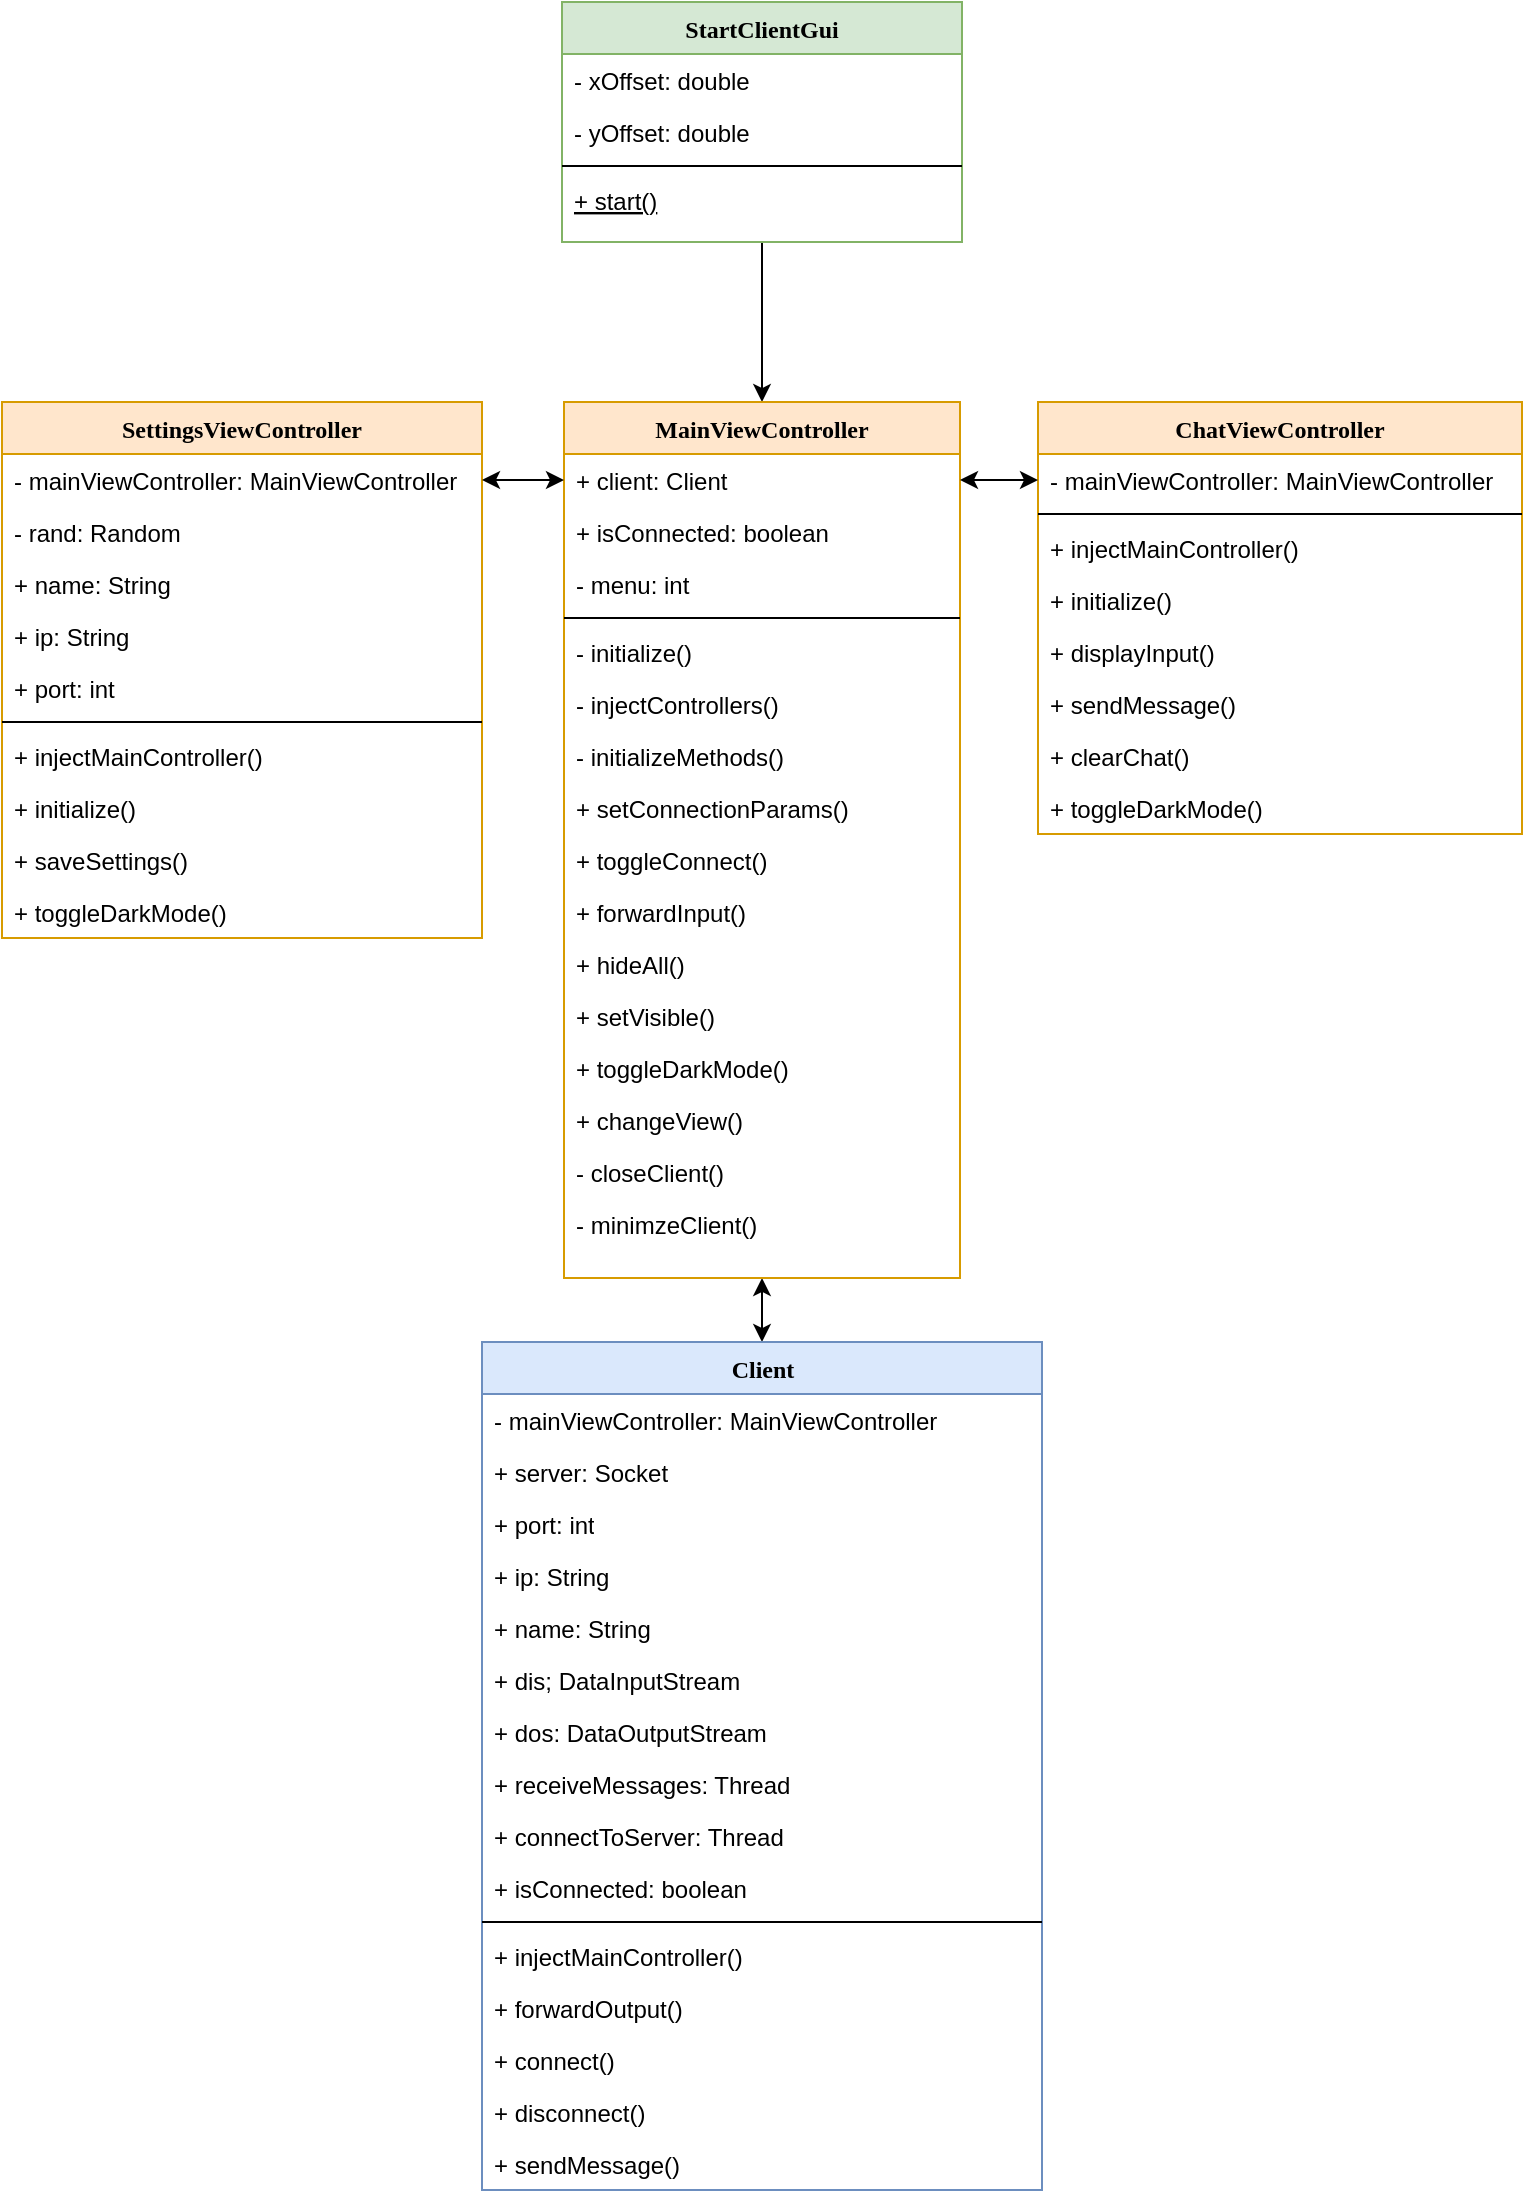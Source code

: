 <mxfile version="13.1.14" type="device"><diagram name="Page-1" id="9f46799a-70d6-7492-0946-bef42562c5a5"><mxGraphModel dx="421" dy="695" grid="1" gridSize="10" guides="1" tooltips="1" connect="1" arrows="1" fold="1" page="1" pageScale="1" pageWidth="827" pageHeight="1169" background="#ffffff" math="0" shadow="0"><root><mxCell id="0"/><mxCell id="1" parent="0"/><mxCell id="-3Z6IP4H7pC1divde2oa-40" style="edgeStyle=orthogonalEdgeStyle;rounded=0;orthogonalLoop=1;jettySize=auto;html=1;entryX=0.5;entryY=0;entryDx=0;entryDy=0;fontFamily=Verdana;" parent="1" source="-3Z6IP4H7pC1divde2oa-15" target="-3Z6IP4H7pC1divde2oa-21" edge="1"><mxGeometry relative="1" as="geometry"/></mxCell><mxCell id="-3Z6IP4H7pC1divde2oa-15" value="StartClientGui" style="swimlane;fontStyle=1;align=center;verticalAlign=top;childLayout=stackLayout;horizontal=1;startSize=26;horizontalStack=0;resizeParent=1;resizeParentMax=0;resizeLast=0;collapsible=1;marginBottom=0;fontFamily=Verdana;fillColor=#d5e8d4;strokeColor=#82b366;" parent="1" vertex="1"><mxGeometry x="320" y="40" width="200" height="120" as="geometry"/></mxCell><mxCell id="-3Z6IP4H7pC1divde2oa-16" value="- xOffset: double" style="text;align=left;verticalAlign=top;spacingLeft=4;spacingRight=4;overflow=hidden;rotatable=0;points=[[0,0.5],[1,0.5]];portConstraint=eastwest;" parent="-3Z6IP4H7pC1divde2oa-15" vertex="1"><mxGeometry y="26" width="200" height="26" as="geometry"/></mxCell><mxCell id="-3Z6IP4H7pC1divde2oa-19" value="- yOffset: double" style="text;align=left;verticalAlign=top;spacingLeft=4;spacingRight=4;overflow=hidden;rotatable=0;points=[[0,0.5],[1,0.5]];portConstraint=eastwest;" parent="-3Z6IP4H7pC1divde2oa-15" vertex="1"><mxGeometry y="52" width="200" height="26" as="geometry"/></mxCell><mxCell id="-3Z6IP4H7pC1divde2oa-17" value="" style="line;strokeWidth=1;fillColor=none;align=left;verticalAlign=middle;spacingTop=-1;spacingLeft=3;spacingRight=3;rotatable=0;labelPosition=right;points=[];portConstraint=eastwest;" parent="-3Z6IP4H7pC1divde2oa-15" vertex="1"><mxGeometry y="78" width="200" height="8" as="geometry"/></mxCell><mxCell id="-3Z6IP4H7pC1divde2oa-18" value="+ start()" style="text;strokeColor=none;fillColor=none;align=left;verticalAlign=top;spacingLeft=4;spacingRight=4;overflow=hidden;rotatable=0;points=[[0,0.5],[1,0.5]];portConstraint=eastwest;fontStyle=4" parent="-3Z6IP4H7pC1divde2oa-15" vertex="1"><mxGeometry y="86" width="200" height="34" as="geometry"/></mxCell><mxCell id="-3Z6IP4H7pC1divde2oa-42" style="edgeStyle=orthogonalEdgeStyle;rounded=0;orthogonalLoop=1;jettySize=auto;html=1;entryX=0.5;entryY=0;entryDx=0;entryDy=0;fontFamily=Verdana;startArrow=classic;startFill=1;" parent="1" source="-3Z6IP4H7pC1divde2oa-21" target="78961159f06e98e8-17" edge="1"><mxGeometry relative="1" as="geometry"/></mxCell><mxCell id="-3Z6IP4H7pC1divde2oa-21" value="MainViewController" style="swimlane;fontStyle=1;align=center;verticalAlign=top;childLayout=stackLayout;horizontal=1;startSize=26;horizontalStack=0;resizeParent=1;resizeParentMax=0;resizeLast=0;collapsible=1;marginBottom=0;fontFamily=Verdana;fillColor=#ffe6cc;strokeColor=#d79b00;" parent="1" vertex="1"><mxGeometry x="321" y="240" width="198" height="438" as="geometry"/></mxCell><mxCell id="-3Z6IP4H7pC1divde2oa-22" value="+ client: Client" style="text;strokeColor=none;fillColor=none;align=left;verticalAlign=top;spacingLeft=4;spacingRight=4;overflow=hidden;rotatable=0;points=[[0,0.5],[1,0.5]];portConstraint=eastwest;" parent="-3Z6IP4H7pC1divde2oa-21" vertex="1"><mxGeometry y="26" width="198" height="26" as="geometry"/></mxCell><mxCell id="bJwrKjtuQSBTk7JEk2mK-2" value="+ isConnected: boolean" style="text;strokeColor=none;fillColor=none;align=left;verticalAlign=top;spacingLeft=4;spacingRight=4;overflow=hidden;rotatable=0;points=[[0,0.5],[1,0.5]];portConstraint=eastwest;" parent="-3Z6IP4H7pC1divde2oa-21" vertex="1"><mxGeometry y="52" width="198" height="26" as="geometry"/></mxCell><mxCell id="-3Z6IP4H7pC1divde2oa-25" value="- menu: int" style="text;strokeColor=none;fillColor=none;align=left;verticalAlign=top;spacingLeft=4;spacingRight=4;overflow=hidden;rotatable=0;points=[[0,0.5],[1,0.5]];portConstraint=eastwest;" parent="-3Z6IP4H7pC1divde2oa-21" vertex="1"><mxGeometry y="78" width="198" height="26" as="geometry"/></mxCell><mxCell id="-3Z6IP4H7pC1divde2oa-23" value="" style="line;strokeWidth=1;fillColor=none;align=left;verticalAlign=middle;spacingTop=-1;spacingLeft=3;spacingRight=3;rotatable=0;labelPosition=right;points=[];portConstraint=eastwest;" parent="-3Z6IP4H7pC1divde2oa-21" vertex="1"><mxGeometry y="104" width="198" height="8" as="geometry"/></mxCell><mxCell id="-3Z6IP4H7pC1divde2oa-26" value="- initialize()" style="text;strokeColor=none;fillColor=none;align=left;verticalAlign=top;spacingLeft=4;spacingRight=4;overflow=hidden;rotatable=0;points=[[0,0.5],[1,0.5]];portConstraint=eastwest;" parent="-3Z6IP4H7pC1divde2oa-21" vertex="1"><mxGeometry y="112" width="198" height="26" as="geometry"/></mxCell><mxCell id="-3Z6IP4H7pC1divde2oa-27" value="- injectControllers()&#10;" style="text;strokeColor=none;fillColor=none;align=left;verticalAlign=top;spacingLeft=4;spacingRight=4;overflow=hidden;rotatable=0;points=[[0,0.5],[1,0.5]];portConstraint=eastwest;" parent="-3Z6IP4H7pC1divde2oa-21" vertex="1"><mxGeometry y="138" width="198" height="26" as="geometry"/></mxCell><mxCell id="-3Z6IP4H7pC1divde2oa-28" value="- initializeMethods()" style="text;strokeColor=none;fillColor=none;align=left;verticalAlign=top;spacingLeft=4;spacingRight=4;overflow=hidden;rotatable=0;points=[[0,0.5],[1,0.5]];portConstraint=eastwest;" parent="-3Z6IP4H7pC1divde2oa-21" vertex="1"><mxGeometry y="164" width="198" height="26" as="geometry"/></mxCell><mxCell id="bJwrKjtuQSBTk7JEk2mK-3" value="+ setConnectionParams()" style="text;strokeColor=none;fillColor=none;align=left;verticalAlign=top;spacingLeft=4;spacingRight=4;overflow=hidden;rotatable=0;points=[[0,0.5],[1,0.5]];portConstraint=eastwest;" parent="-3Z6IP4H7pC1divde2oa-21" vertex="1"><mxGeometry y="190" width="198" height="26" as="geometry"/></mxCell><mxCell id="-3Z6IP4H7pC1divde2oa-30" value="+ toggleConnect()" style="text;strokeColor=none;fillColor=none;align=left;verticalAlign=top;spacingLeft=4;spacingRight=4;overflow=hidden;rotatable=0;points=[[0,0.5],[1,0.5]];portConstraint=eastwest;" parent="-3Z6IP4H7pC1divde2oa-21" vertex="1"><mxGeometry y="216" width="198" height="26" as="geometry"/></mxCell><mxCell id="-3Z6IP4H7pC1divde2oa-29" value="+ forwardInput()" style="text;strokeColor=none;fillColor=none;align=left;verticalAlign=top;spacingLeft=4;spacingRight=4;overflow=hidden;rotatable=0;points=[[0,0.5],[1,0.5]];portConstraint=eastwest;" parent="-3Z6IP4H7pC1divde2oa-21" vertex="1"><mxGeometry y="242" width="198" height="26" as="geometry"/></mxCell><mxCell id="-3Z6IP4H7pC1divde2oa-36" value="+ hideAll()" style="text;strokeColor=none;fillColor=none;align=left;verticalAlign=top;spacingLeft=4;spacingRight=4;overflow=hidden;rotatable=0;points=[[0,0.5],[1,0.5]];portConstraint=eastwest;" parent="-3Z6IP4H7pC1divde2oa-21" vertex="1"><mxGeometry y="268" width="198" height="26" as="geometry"/></mxCell><mxCell id="bJwrKjtuQSBTk7JEk2mK-4" value="+ setVisible()" style="text;strokeColor=none;fillColor=none;align=left;verticalAlign=top;spacingLeft=4;spacingRight=4;overflow=hidden;rotatable=0;points=[[0,0.5],[1,0.5]];portConstraint=eastwest;" parent="-3Z6IP4H7pC1divde2oa-21" vertex="1"><mxGeometry y="294" width="198" height="26" as="geometry"/></mxCell><mxCell id="-3Z6IP4H7pC1divde2oa-37" value="+ toggleDarkMode()" style="text;strokeColor=none;fillColor=none;align=left;verticalAlign=top;spacingLeft=4;spacingRight=4;overflow=hidden;rotatable=0;points=[[0,0.5],[1,0.5]];portConstraint=eastwest;" parent="-3Z6IP4H7pC1divde2oa-21" vertex="1"><mxGeometry y="320" width="198" height="26" as="geometry"/></mxCell><mxCell id="-3Z6IP4H7pC1divde2oa-38" value="+ changeView()" style="text;strokeColor=none;fillColor=none;align=left;verticalAlign=top;spacingLeft=4;spacingRight=4;overflow=hidden;rotatable=0;points=[[0,0.5],[1,0.5]];portConstraint=eastwest;" parent="-3Z6IP4H7pC1divde2oa-21" vertex="1"><mxGeometry y="346" width="198" height="26" as="geometry"/></mxCell><mxCell id="-3Z6IP4H7pC1divde2oa-39" value="- closeClient()" style="text;strokeColor=none;fillColor=none;align=left;verticalAlign=top;spacingLeft=4;spacingRight=4;overflow=hidden;rotatable=0;points=[[0,0.5],[1,0.5]];portConstraint=eastwest;" parent="-3Z6IP4H7pC1divde2oa-21" vertex="1"><mxGeometry y="372" width="198" height="26" as="geometry"/></mxCell><mxCell id="-3Z6IP4H7pC1divde2oa-24" value="- minimzeClient()" style="text;strokeColor=none;fillColor=none;align=left;verticalAlign=top;spacingLeft=4;spacingRight=4;overflow=hidden;rotatable=0;points=[[0,0.5],[1,0.5]];portConstraint=eastwest;" parent="-3Z6IP4H7pC1divde2oa-21" vertex="1"><mxGeometry y="398" width="198" height="40" as="geometry"/></mxCell><mxCell id="-3Z6IP4H7pC1divde2oa-43" value="SettingsViewController" style="swimlane;fontStyle=1;align=center;verticalAlign=top;childLayout=stackLayout;horizontal=1;startSize=26;horizontalStack=0;resizeParent=1;resizeParentMax=0;resizeLast=0;collapsible=1;marginBottom=0;fontFamily=Verdana;fillColor=#ffe6cc;strokeColor=#d79b00;" parent="1" vertex="1"><mxGeometry x="40" y="240" width="240" height="268" as="geometry"/></mxCell><mxCell id="-3Z6IP4H7pC1divde2oa-44" value="- mainViewController: MainViewController" style="text;strokeColor=none;fillColor=none;align=left;verticalAlign=top;spacingLeft=4;spacingRight=4;overflow=hidden;rotatable=0;points=[[0,0.5],[1,0.5]];portConstraint=eastwest;" parent="-3Z6IP4H7pC1divde2oa-43" vertex="1"><mxGeometry y="26" width="240" height="26" as="geometry"/></mxCell><mxCell id="-3Z6IP4H7pC1divde2oa-48" value="- rand: Random" style="text;strokeColor=none;fillColor=none;align=left;verticalAlign=top;spacingLeft=4;spacingRight=4;overflow=hidden;rotatable=0;points=[[0,0.5],[1,0.5]];portConstraint=eastwest;" parent="-3Z6IP4H7pC1divde2oa-43" vertex="1"><mxGeometry y="52" width="240" height="26" as="geometry"/></mxCell><mxCell id="-3Z6IP4H7pC1divde2oa-49" value="+ name: String" style="text;strokeColor=none;fillColor=none;align=left;verticalAlign=top;spacingLeft=4;spacingRight=4;overflow=hidden;rotatable=0;points=[[0,0.5],[1,0.5]];portConstraint=eastwest;" parent="-3Z6IP4H7pC1divde2oa-43" vertex="1"><mxGeometry y="78" width="240" height="26" as="geometry"/></mxCell><mxCell id="-3Z6IP4H7pC1divde2oa-50" value="+ ip: String" style="text;strokeColor=none;fillColor=none;align=left;verticalAlign=top;spacingLeft=4;spacingRight=4;overflow=hidden;rotatable=0;points=[[0,0.5],[1,0.5]];portConstraint=eastwest;" parent="-3Z6IP4H7pC1divde2oa-43" vertex="1"><mxGeometry y="104" width="240" height="26" as="geometry"/></mxCell><mxCell id="bJwrKjtuQSBTk7JEk2mK-5" value="+ port: int" style="text;strokeColor=none;fillColor=none;align=left;verticalAlign=top;spacingLeft=4;spacingRight=4;overflow=hidden;rotatable=0;points=[[0,0.5],[1,0.5]];portConstraint=eastwest;" parent="-3Z6IP4H7pC1divde2oa-43" vertex="1"><mxGeometry y="130" width="240" height="26" as="geometry"/></mxCell><mxCell id="-3Z6IP4H7pC1divde2oa-45" value="" style="line;strokeWidth=1;fillColor=none;align=left;verticalAlign=middle;spacingTop=-1;spacingLeft=3;spacingRight=3;rotatable=0;labelPosition=right;points=[];portConstraint=eastwest;" parent="-3Z6IP4H7pC1divde2oa-43" vertex="1"><mxGeometry y="156" width="240" height="8" as="geometry"/></mxCell><mxCell id="-3Z6IP4H7pC1divde2oa-51" value="+ injectMainController()" style="text;strokeColor=none;fillColor=none;align=left;verticalAlign=top;spacingLeft=4;spacingRight=4;overflow=hidden;rotatable=0;points=[[0,0.5],[1,0.5]];portConstraint=eastwest;" parent="-3Z6IP4H7pC1divde2oa-43" vertex="1"><mxGeometry y="164" width="240" height="26" as="geometry"/></mxCell><mxCell id="-3Z6IP4H7pC1divde2oa-60" value="+ initialize()" style="text;strokeColor=none;fillColor=none;align=left;verticalAlign=top;spacingLeft=4;spacingRight=4;overflow=hidden;rotatable=0;points=[[0,0.5],[1,0.5]];portConstraint=eastwest;" parent="-3Z6IP4H7pC1divde2oa-43" vertex="1"><mxGeometry y="190" width="240" height="26" as="geometry"/></mxCell><mxCell id="bJwrKjtuQSBTk7JEk2mK-6" value="+ saveSettings()" style="text;strokeColor=none;fillColor=none;align=left;verticalAlign=top;spacingLeft=4;spacingRight=4;overflow=hidden;rotatable=0;points=[[0,0.5],[1,0.5]];portConstraint=eastwest;" parent="-3Z6IP4H7pC1divde2oa-43" vertex="1"><mxGeometry y="216" width="240" height="26" as="geometry"/></mxCell><mxCell id="-3Z6IP4H7pC1divde2oa-46" value="+ toggleDarkMode()" style="text;strokeColor=none;fillColor=none;align=left;verticalAlign=top;spacingLeft=4;spacingRight=4;overflow=hidden;rotatable=0;points=[[0,0.5],[1,0.5]];portConstraint=eastwest;" parent="-3Z6IP4H7pC1divde2oa-43" vertex="1"><mxGeometry y="242" width="240" height="26" as="geometry"/></mxCell><mxCell id="-3Z6IP4H7pC1divde2oa-63" style="edgeStyle=orthogonalEdgeStyle;rounded=0;orthogonalLoop=1;jettySize=auto;html=1;entryX=0;entryY=0.5;entryDx=0;entryDy=0;startArrow=classic;startFill=1;fontFamily=Verdana;" parent="1" source="-3Z6IP4H7pC1divde2oa-44" target="-3Z6IP4H7pC1divde2oa-22" edge="1"><mxGeometry relative="1" as="geometry"/></mxCell><mxCell id="-3Z6IP4H7pC1divde2oa-64" value="ChatViewController" style="swimlane;fontStyle=1;align=center;verticalAlign=top;childLayout=stackLayout;horizontal=1;startSize=26;horizontalStack=0;resizeParent=1;resizeParentMax=0;resizeLast=0;collapsible=1;marginBottom=0;fontFamily=Verdana;fillColor=#ffe6cc;strokeColor=#d79b00;" parent="1" vertex="1"><mxGeometry x="558" y="240" width="242" height="216" as="geometry"/></mxCell><mxCell id="-3Z6IP4H7pC1divde2oa-65" value="- mainViewController: MainViewController" style="text;strokeColor=none;fillColor=none;align=left;verticalAlign=top;spacingLeft=4;spacingRight=4;overflow=hidden;rotatable=0;points=[[0,0.5],[1,0.5]];portConstraint=eastwest;" parent="-3Z6IP4H7pC1divde2oa-64" vertex="1"><mxGeometry y="26" width="242" height="26" as="geometry"/></mxCell><mxCell id="-3Z6IP4H7pC1divde2oa-66" value="" style="line;strokeWidth=1;fillColor=none;align=left;verticalAlign=middle;spacingTop=-1;spacingLeft=3;spacingRight=3;rotatable=0;labelPosition=right;points=[];portConstraint=eastwest;" parent="-3Z6IP4H7pC1divde2oa-64" vertex="1"><mxGeometry y="52" width="242" height="8" as="geometry"/></mxCell><mxCell id="-3Z6IP4H7pC1divde2oa-67" value="+ injectMainController()" style="text;strokeColor=none;fillColor=none;align=left;verticalAlign=top;spacingLeft=4;spacingRight=4;overflow=hidden;rotatable=0;points=[[0,0.5],[1,0.5]];portConstraint=eastwest;" parent="-3Z6IP4H7pC1divde2oa-64" vertex="1"><mxGeometry y="60" width="242" height="26" as="geometry"/></mxCell><mxCell id="-3Z6IP4H7pC1divde2oa-74" value="+ initialize()" style="text;strokeColor=none;fillColor=none;align=left;verticalAlign=top;spacingLeft=4;spacingRight=4;overflow=hidden;rotatable=0;points=[[0,0.5],[1,0.5]];portConstraint=eastwest;" parent="-3Z6IP4H7pC1divde2oa-64" vertex="1"><mxGeometry y="86" width="242" height="26" as="geometry"/></mxCell><mxCell id="-3Z6IP4H7pC1divde2oa-75" value="+ displayInput()" style="text;strokeColor=none;fillColor=none;align=left;verticalAlign=top;spacingLeft=4;spacingRight=4;overflow=hidden;rotatable=0;points=[[0,0.5],[1,0.5]];portConstraint=eastwest;" parent="-3Z6IP4H7pC1divde2oa-64" vertex="1"><mxGeometry y="112" width="242" height="26" as="geometry"/></mxCell><mxCell id="-3Z6IP4H7pC1divde2oa-76" value="+ sendMessage()" style="text;strokeColor=none;fillColor=none;align=left;verticalAlign=top;spacingLeft=4;spacingRight=4;overflow=hidden;rotatable=0;points=[[0,0.5],[1,0.5]];portConstraint=eastwest;" parent="-3Z6IP4H7pC1divde2oa-64" vertex="1"><mxGeometry y="138" width="242" height="26" as="geometry"/></mxCell><mxCell id="-3Z6IP4H7pC1divde2oa-77" value="+ clearChat()" style="text;strokeColor=none;fillColor=none;align=left;verticalAlign=top;spacingLeft=4;spacingRight=4;overflow=hidden;rotatable=0;points=[[0,0.5],[1,0.5]];portConstraint=eastwest;" parent="-3Z6IP4H7pC1divde2oa-64" vertex="1"><mxGeometry y="164" width="242" height="26" as="geometry"/></mxCell><mxCell id="bJwrKjtuQSBTk7JEk2mK-1" value="+ toggleDarkMode()" style="text;strokeColor=none;fillColor=none;align=left;verticalAlign=top;spacingLeft=4;spacingRight=4;overflow=hidden;rotatable=0;points=[[0,0.5],[1,0.5]];portConstraint=eastwest;" parent="-3Z6IP4H7pC1divde2oa-64" vertex="1"><mxGeometry y="190" width="242" height="26" as="geometry"/></mxCell><mxCell id="-3Z6IP4H7pC1divde2oa-69" style="edgeStyle=orthogonalEdgeStyle;rounded=0;orthogonalLoop=1;jettySize=auto;html=1;startArrow=classic;startFill=1;fontFamily=Verdana;" parent="1" source="-3Z6IP4H7pC1divde2oa-65" target="-3Z6IP4H7pC1divde2oa-22" edge="1"><mxGeometry relative="1" as="geometry"/></mxCell><mxCell id="78961159f06e98e8-17" value="Client" style="swimlane;html=1;fontStyle=1;align=center;verticalAlign=top;childLayout=stackLayout;horizontal=1;startSize=26;horizontalStack=0;resizeParent=1;resizeLast=0;collapsible=1;marginBottom=0;swimlaneFillColor=#ffffff;rounded=0;shadow=0;comic=0;labelBackgroundColor=none;strokeWidth=1;fillColor=#dae8fc;fontFamily=Verdana;fontSize=12;strokeColor=#6c8ebf;" parent="1" vertex="1"><mxGeometry x="280" y="710" width="280" height="424" as="geometry"/></mxCell><mxCell id="78961159f06e98e8-23" value="- mainViewController: MainViewController" style="text;html=1;strokeColor=none;fillColor=none;align=left;verticalAlign=top;spacingLeft=4;spacingRight=4;whiteSpace=wrap;overflow=hidden;rotatable=0;points=[[0,0.5],[1,0.5]];portConstraint=eastwest;" parent="78961159f06e98e8-17" vertex="1"><mxGeometry y="26" width="280" height="26" as="geometry"/></mxCell><mxCell id="78961159f06e98e8-25" value="+ server: Socket" style="text;html=1;strokeColor=none;fillColor=none;align=left;verticalAlign=top;spacingLeft=4;spacingRight=4;whiteSpace=wrap;overflow=hidden;rotatable=0;points=[[0,0.5],[1,0.5]];portConstraint=eastwest;" parent="78961159f06e98e8-17" vertex="1"><mxGeometry y="52" width="280" height="26" as="geometry"/></mxCell><mxCell id="78961159f06e98e8-26" value="+ port: int" style="text;html=1;strokeColor=none;fillColor=none;align=left;verticalAlign=top;spacingLeft=4;spacingRight=4;whiteSpace=wrap;overflow=hidden;rotatable=0;points=[[0,0.5],[1,0.5]];portConstraint=eastwest;" parent="78961159f06e98e8-17" vertex="1"><mxGeometry y="78" width="280" height="26" as="geometry"/></mxCell><mxCell id="78961159f06e98e8-24" value="+ ip: String" style="text;html=1;strokeColor=none;fillColor=none;align=left;verticalAlign=top;spacingLeft=4;spacingRight=4;whiteSpace=wrap;overflow=hidden;rotatable=0;points=[[0,0.5],[1,0.5]];portConstraint=eastwest;" parent="78961159f06e98e8-17" vertex="1"><mxGeometry y="104" width="280" height="26" as="geometry"/></mxCell><mxCell id="-3Z6IP4H7pC1divde2oa-2" value="+ name: String" style="text;html=1;strokeColor=none;fillColor=none;align=left;verticalAlign=top;spacingLeft=4;spacingRight=4;whiteSpace=wrap;overflow=hidden;rotatable=0;points=[[0,0.5],[1,0.5]];portConstraint=eastwest;" parent="78961159f06e98e8-17" vertex="1"><mxGeometry y="130" width="280" height="26" as="geometry"/></mxCell><mxCell id="-3Z6IP4H7pC1divde2oa-3" value="+ dis; DataInputStream" style="text;html=1;strokeColor=none;fillColor=none;align=left;verticalAlign=top;spacingLeft=4;spacingRight=4;whiteSpace=wrap;overflow=hidden;rotatable=0;points=[[0,0.5],[1,0.5]];portConstraint=eastwest;" parent="78961159f06e98e8-17" vertex="1"><mxGeometry y="156" width="280" height="26" as="geometry"/></mxCell><mxCell id="-3Z6IP4H7pC1divde2oa-5" value="+ dos: DataOutputStream" style="text;html=1;strokeColor=none;fillColor=none;align=left;verticalAlign=top;spacingLeft=4;spacingRight=4;whiteSpace=wrap;overflow=hidden;rotatable=0;points=[[0,0.5],[1,0.5]];portConstraint=eastwest;" parent="78961159f06e98e8-17" vertex="1"><mxGeometry y="182" width="280" height="26" as="geometry"/></mxCell><mxCell id="-3Z6IP4H7pC1divde2oa-4" value="+ receiveMessages: Thread" style="text;html=1;strokeColor=none;fillColor=none;align=left;verticalAlign=top;spacingLeft=4;spacingRight=4;whiteSpace=wrap;overflow=hidden;rotatable=0;points=[[0,0.5],[1,0.5]];portConstraint=eastwest;" parent="78961159f06e98e8-17" vertex="1"><mxGeometry y="208" width="280" height="26" as="geometry"/></mxCell><mxCell id="bJwrKjtuQSBTk7JEk2mK-24" value="+ connectToServer: Thread" style="text;html=1;strokeColor=none;fillColor=none;align=left;verticalAlign=top;spacingLeft=4;spacingRight=4;whiteSpace=wrap;overflow=hidden;rotatable=0;points=[[0,0.5],[1,0.5]];portConstraint=eastwest;" parent="78961159f06e98e8-17" vertex="1"><mxGeometry y="234" width="280" height="26" as="geometry"/></mxCell><mxCell id="bJwrKjtuQSBTk7JEk2mK-7" value="+ isConnected: boolean" style="text;html=1;strokeColor=none;fillColor=none;align=left;verticalAlign=top;spacingLeft=4;spacingRight=4;whiteSpace=wrap;overflow=hidden;rotatable=0;points=[[0,0.5],[1,0.5]];portConstraint=eastwest;" parent="78961159f06e98e8-17" vertex="1"><mxGeometry y="260" width="280" height="26" as="geometry"/></mxCell><mxCell id="78961159f06e98e8-19" value="" style="line;html=1;strokeWidth=1;fillColor=none;align=left;verticalAlign=middle;spacingTop=-1;spacingLeft=3;spacingRight=3;rotatable=0;labelPosition=right;points=[];portConstraint=eastwest;" parent="78961159f06e98e8-17" vertex="1"><mxGeometry y="286" width="280" height="8" as="geometry"/></mxCell><mxCell id="-3Z6IP4H7pC1divde2oa-8" value="+ injectMainController()" style="text;html=1;strokeColor=none;fillColor=none;align=left;verticalAlign=top;spacingLeft=4;spacingRight=4;whiteSpace=wrap;overflow=hidden;rotatable=0;points=[[0,0.5],[1,0.5]];portConstraint=eastwest;" parent="78961159f06e98e8-17" vertex="1"><mxGeometry y="294" width="280" height="26" as="geometry"/></mxCell><mxCell id="-3Z6IP4H7pC1divde2oa-9" value="+ forwardOutput()" style="text;html=1;strokeColor=none;fillColor=none;align=left;verticalAlign=top;spacingLeft=4;spacingRight=4;whiteSpace=wrap;overflow=hidden;rotatable=0;points=[[0,0.5],[1,0.5]];portConstraint=eastwest;" parent="78961159f06e98e8-17" vertex="1"><mxGeometry y="320" width="280" height="26" as="geometry"/></mxCell><mxCell id="78961159f06e98e8-20" value="+ connect()" style="text;html=1;strokeColor=none;fillColor=none;align=left;verticalAlign=top;spacingLeft=4;spacingRight=4;whiteSpace=wrap;overflow=hidden;rotatable=0;points=[[0,0.5],[1,0.5]];portConstraint=eastwest;" parent="78961159f06e98e8-17" vertex="1"><mxGeometry y="346" width="280" height="26" as="geometry"/></mxCell><mxCell id="78961159f06e98e8-27" value="+ disconnect()" style="text;html=1;strokeColor=none;fillColor=none;align=left;verticalAlign=top;spacingLeft=4;spacingRight=4;whiteSpace=wrap;overflow=hidden;rotatable=0;points=[[0,0.5],[1,0.5]];portConstraint=eastwest;" parent="78961159f06e98e8-17" vertex="1"><mxGeometry y="372" width="280" height="26" as="geometry"/></mxCell><mxCell id="-3Z6IP4H7pC1divde2oa-10" value="+ sendMessage()" style="text;html=1;strokeColor=none;fillColor=none;align=left;verticalAlign=top;spacingLeft=4;spacingRight=4;whiteSpace=wrap;overflow=hidden;rotatable=0;points=[[0,0.5],[1,0.5]];portConstraint=eastwest;" parent="78961159f06e98e8-17" vertex="1"><mxGeometry y="398" width="280" height="26" as="geometry"/></mxCell></root></mxGraphModel></diagram></mxfile>
